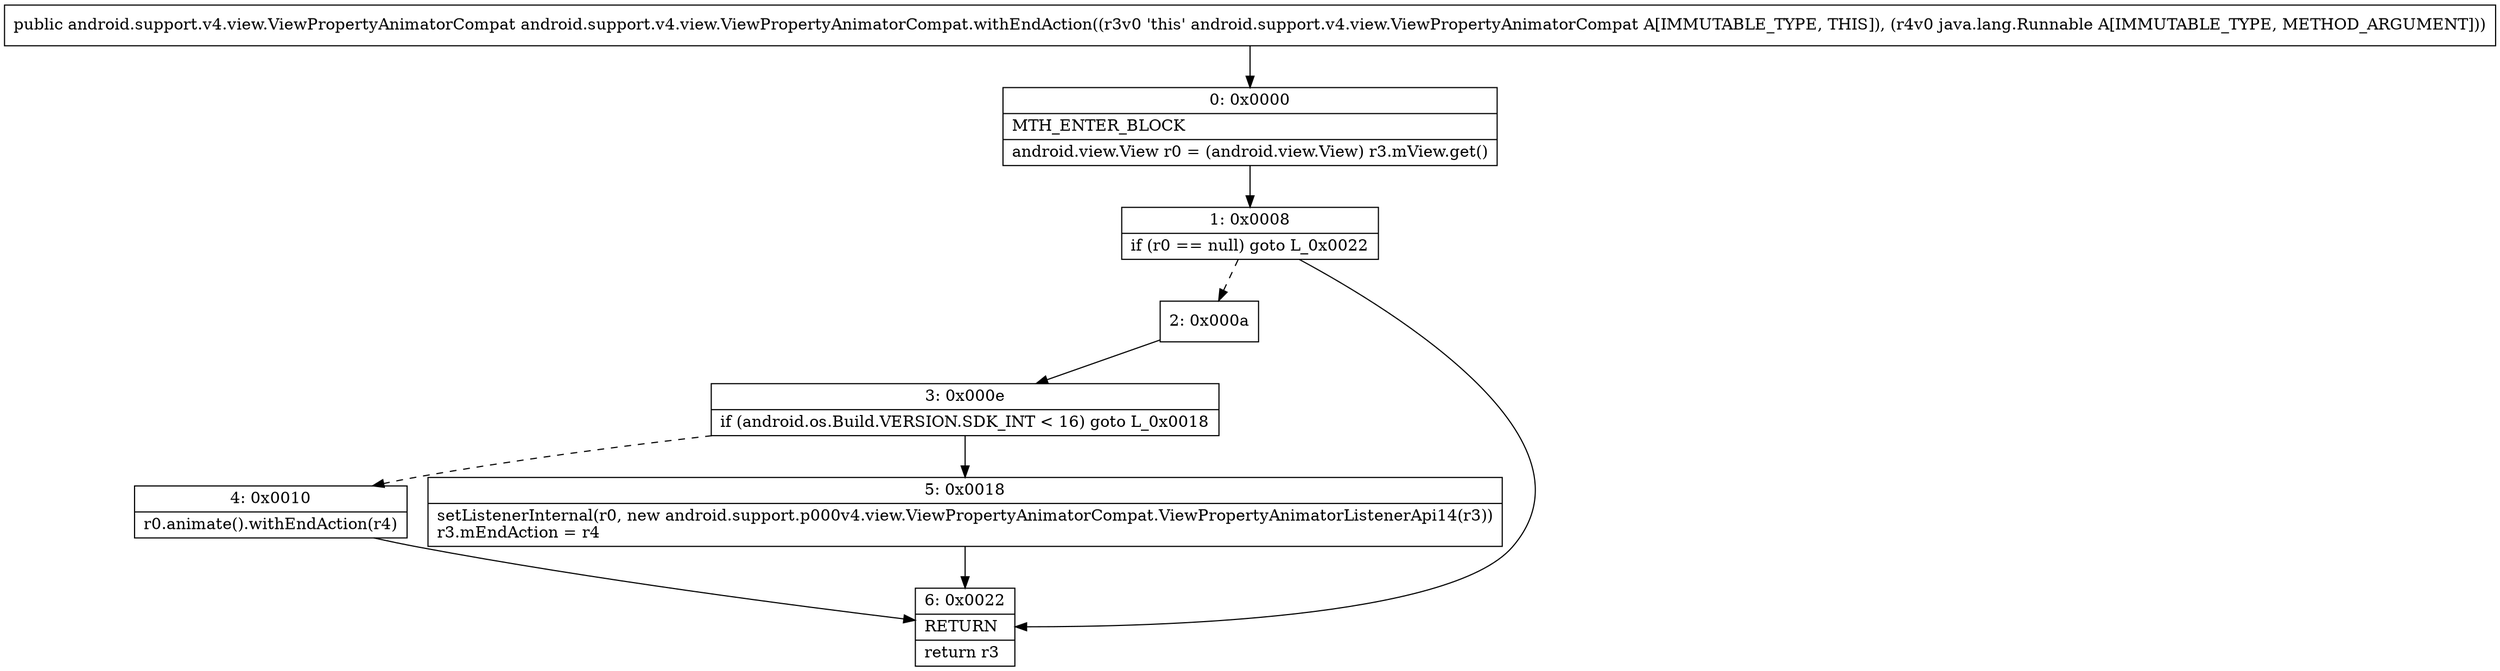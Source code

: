 digraph "CFG forandroid.support.v4.view.ViewPropertyAnimatorCompat.withEndAction(Ljava\/lang\/Runnable;)Landroid\/support\/v4\/view\/ViewPropertyAnimatorCompat;" {
Node_0 [shape=record,label="{0\:\ 0x0000|MTH_ENTER_BLOCK\l|android.view.View r0 = (android.view.View) r3.mView.get()\l}"];
Node_1 [shape=record,label="{1\:\ 0x0008|if (r0 == null) goto L_0x0022\l}"];
Node_2 [shape=record,label="{2\:\ 0x000a}"];
Node_3 [shape=record,label="{3\:\ 0x000e|if (android.os.Build.VERSION.SDK_INT \< 16) goto L_0x0018\l}"];
Node_4 [shape=record,label="{4\:\ 0x0010|r0.animate().withEndAction(r4)\l}"];
Node_5 [shape=record,label="{5\:\ 0x0018|setListenerInternal(r0, new android.support.p000v4.view.ViewPropertyAnimatorCompat.ViewPropertyAnimatorListenerApi14(r3))\lr3.mEndAction = r4\l}"];
Node_6 [shape=record,label="{6\:\ 0x0022|RETURN\l|return r3\l}"];
MethodNode[shape=record,label="{public android.support.v4.view.ViewPropertyAnimatorCompat android.support.v4.view.ViewPropertyAnimatorCompat.withEndAction((r3v0 'this' android.support.v4.view.ViewPropertyAnimatorCompat A[IMMUTABLE_TYPE, THIS]), (r4v0 java.lang.Runnable A[IMMUTABLE_TYPE, METHOD_ARGUMENT])) }"];
MethodNode -> Node_0;
Node_0 -> Node_1;
Node_1 -> Node_2[style=dashed];
Node_1 -> Node_6;
Node_2 -> Node_3;
Node_3 -> Node_4[style=dashed];
Node_3 -> Node_5;
Node_4 -> Node_6;
Node_5 -> Node_6;
}

